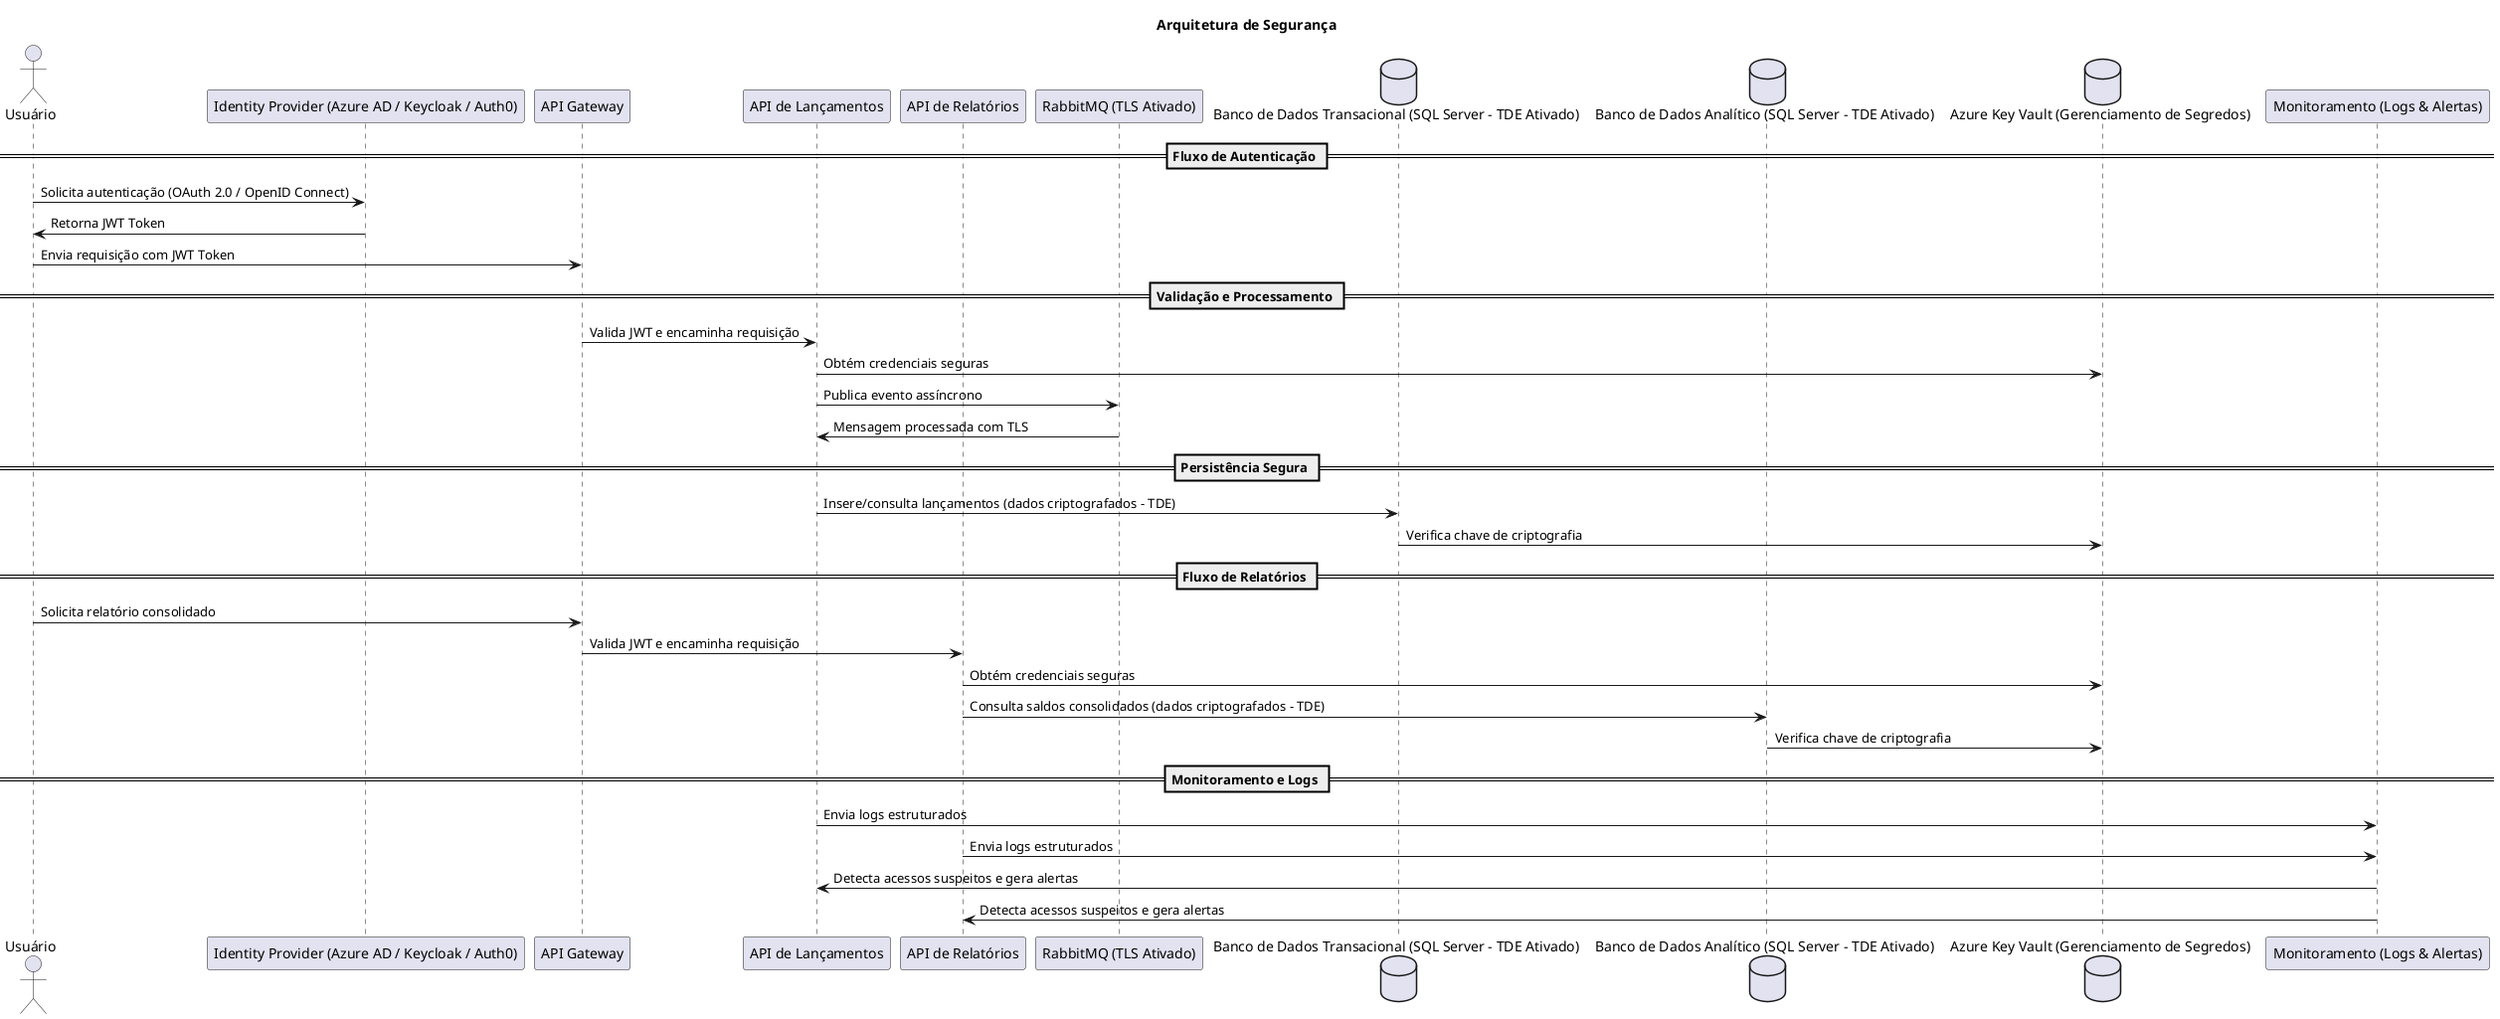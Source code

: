 @startuml
title Arquitetura de Segurança

actor Usuário as U
participant "Identity Provider (Azure AD / Keycloak / Auth0)" as IdP
participant "API Gateway" as Gateway
participant "API de Lançamentos" as API_Lancamentos
participant "API de Relatórios" as API_Relatorios
participant "RabbitMQ (TLS Ativado)" as RabbitMQ
database "Banco de Dados Transacional (SQL Server - TDE Ativado)" as DB_Transacional
database "Banco de Dados Analítico (SQL Server - TDE Ativado)" as DB_Analitico
database "Azure Key Vault (Gerenciamento de Segredos)" as KeyVault
participant "Monitoramento (Logs & Alertas)" as Monitoramento

== Fluxo de Autenticação ==
U -> IdP : Solicita autenticação (OAuth 2.0 / OpenID Connect)
IdP -> U : Retorna JWT Token
U -> Gateway : Envia requisição com JWT Token

== Validação e Processamento ==
Gateway -> API_Lancamentos : Valida JWT e encaminha requisição
API_Lancamentos -> KeyVault : Obtém credenciais seguras
API_Lancamentos -> RabbitMQ : Publica evento assíncrono
RabbitMQ -> API_Lancamentos : Mensagem processada com TLS

== Persistência Segura ==
API_Lancamentos -> DB_Transacional : Insere/consulta lançamentos (dados criptografados - TDE)
DB_Transacional -> KeyVault : Verifica chave de criptografia

== Fluxo de Relatórios ==
U -> Gateway : Solicita relatório consolidado
Gateway -> API_Relatorios : Valida JWT e encaminha requisição
API_Relatorios -> KeyVault : Obtém credenciais seguras
API_Relatorios -> DB_Analitico : Consulta saldos consolidados (dados criptografados - TDE)
DB_Analitico -> KeyVault : Verifica chave de criptografia

== Monitoramento e Logs ==
API_Lancamentos -> Monitoramento : Envia logs estruturados
API_Relatorios -> Monitoramento : Envia logs estruturados
Monitoramento -> API_Lancamentos : Detecta acessos suspeitos e gera alertas
Monitoramento -> API_Relatorios : Detecta acessos suspeitos e gera alertas

@enduml
